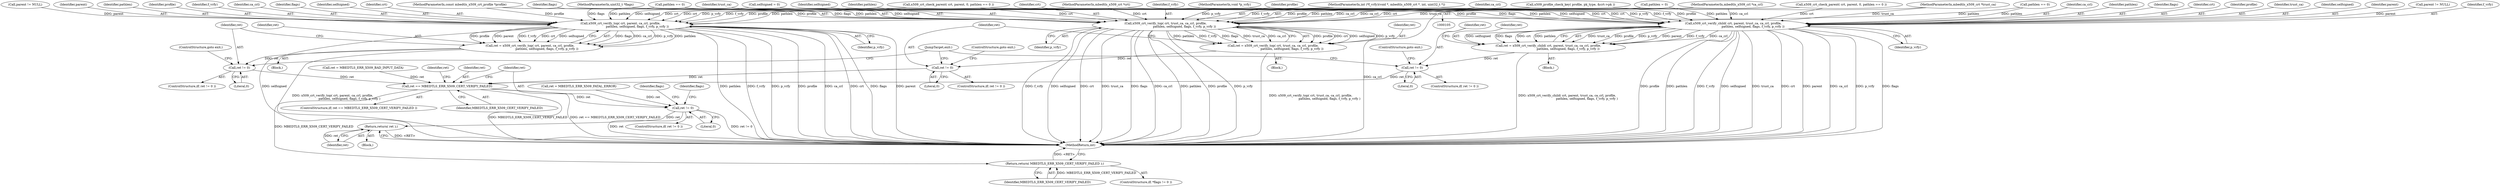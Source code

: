 digraph "0_mbedtls_31458a18788b0cf0b722acda9bb2f2fe13a3fb32_0@pointer" {
"1000108" [label="(MethodParameterIn,mbedtls_x509_crl *ca_crl)"];
"1000382" [label="(Call,x509_crt_verify_top( crt, parent, ca_crl, profile,\n                                   pathlen, selfsigned, flags, f_vrfy, p_vrfy ))"];
"1000380" [label="(Call,ret = x509_crt_verify_top( crt, parent, ca_crl, profile,\n                                   pathlen, selfsigned, flags, f_vrfy, p_vrfy ))"];
"1000393" [label="(Call,ret != 0)"];
"1000468" [label="(Call,ret == MBEDTLS_ERR_X509_CERT_VERIFY_FAILED)"];
"1000475" [label="(Call,ret != 0)"];
"1000486" [label="(Return,return( ret );)"];
"1000493" [label="(Return,return( MBEDTLS_ERR_X509_CERT_VERIFY_FAILED );)"];
"1000431" [label="(Call,x509_crt_verify_child( crt, parent, trust_ca, ca_crl, profile,\n                                         pathlen, selfsigned, flags, f_vrfy, p_vrfy ))"];
"1000429" [label="(Call,ret = x509_crt_verify_child( crt, parent, trust_ca, ca_crl, profile,\n                                         pathlen, selfsigned, flags, f_vrfy, p_vrfy ))"];
"1000443" [label="(Call,ret != 0)"];
"1000451" [label="(Call,x509_crt_verify_top( crt, trust_ca, ca_crl, profile,\n                                       pathlen, selfsigned, flags, f_vrfy, p_vrfy ))"];
"1000449" [label="(Call,ret = x509_crt_verify_top( crt, trust_ca, ca_crl, profile,\n                                       pathlen, selfsigned, flags, f_vrfy, p_vrfy ))"];
"1000462" [label="(Call,ret != 0)"];
"1000113" [label="(MethodParameterIn,void *p_vrfy)"];
"1000112" [label="(MethodParameterIn,int (*f_vrfy)(void *, mbedtls_x509_crt *, int, uint32_t *))"];
"1000474" [label="(ControlStructure,if( ret != 0 ))"];
"1000419" [label="(Call,pathlen == 0)"];
"1000466" [label="(JumpTarget,exit:)"];
"1000458" [label="(Identifier,flags)"];
"1000477" [label="(Literal,0)"];
"1000468" [label="(Call,ret == MBEDTLS_ERR_X509_CERT_VERIFY_FAILED)"];
"1000111" [label="(MethodParameterIn,uint32_t *flags)"];
"1000446" [label="(ControlStructure,goto exit;)"];
"1000453" [label="(Identifier,trust_ca)"];
"1000481" [label="(Identifier,flags)"];
"1000457" [label="(Identifier,selfsigned)"];
"1000450" [label="(Identifier,ret)"];
"1000382" [label="(Call,x509_crt_verify_top( crt, parent, ca_crl, profile,\n                                   pathlen, selfsigned, flags, f_vrfy, p_vrfy ))"];
"1000432" [label="(Identifier,crt)"];
"1000381" [label="(Identifier,ret)"];
"1000491" [label="(Identifier,flags)"];
"1000475" [label="(Call,ret != 0)"];
"1000476" [label="(Identifier,ret)"];
"1000108" [label="(MethodParameterIn,mbedtls_x509_crl *ca_crl)"];
"1000436" [label="(Identifier,profile)"];
"1000463" [label="(Identifier,ret)"];
"1000434" [label="(Identifier,trust_ca)"];
"1000497" [label="(MethodReturn,int)"];
"1000462" [label="(Call,ret != 0)"];
"1000415" [label="(Call,x509_crt_check_parent( crt, parent, 0, pathlen == 0 ))"];
"1000396" [label="(ControlStructure,goto exit;)"];
"1000442" [label="(ControlStructure,if( ret != 0 ))"];
"1000451" [label="(Call,x509_crt_verify_top( crt, trust_ca, ca_crl, profile,\n                                       pathlen, selfsigned, flags, f_vrfy, p_vrfy ))"];
"1000460" [label="(Identifier,p_vrfy)"];
"1000438" [label="(Identifier,selfsigned)"];
"1000393" [label="(Call,ret != 0)"];
"1000392" [label="(ControlStructure,if( ret != 0 ))"];
"1000107" [label="(MethodParameterIn,mbedtls_x509_crt *trust_ca)"];
"1000106" [label="(MethodParameterIn,mbedtls_x509_crt *crt)"];
"1000467" [label="(ControlStructure,if( ret == MBEDTLS_ERR_X509_CERT_VERIFY_FAILED ))"];
"1000388" [label="(Identifier,selfsigned)"];
"1000433" [label="(Identifier,parent)"];
"1000383" [label="(Identifier,crt)"];
"1000429" [label="(Call,ret = x509_crt_verify_child( crt, parent, trust_ca, ca_crl, profile,\n                                         pathlen, selfsigned, flags, f_vrfy, p_vrfy ))"];
"1000494" [label="(Identifier,MBEDTLS_ERR_X509_CERT_VERIFY_FAILED)"];
"1000452" [label="(Identifier,crt)"];
"1000376" [label="(Call,parent != NULL)"];
"1000471" [label="(Call,ret = MBEDTLS_ERR_X509_FATAL_ERROR)"];
"1000380" [label="(Call,ret = x509_crt_verify_top( crt, parent, ca_crl, profile,\n                                   pathlen, selfsigned, flags, f_vrfy, p_vrfy ))"];
"1000459" [label="(Identifier,f_vrfy)"];
"1000469" [label="(Identifier,ret)"];
"1000488" [label="(ControlStructure,if( *flags != 0 ))"];
"1000384" [label="(Identifier,parent)"];
"1000455" [label="(Identifier,profile)"];
"1000448" [label="(Block,)"];
"1000461" [label="(ControlStructure,if( ret != 0 ))"];
"1000387" [label="(Identifier,pathlen)"];
"1000465" [label="(ControlStructure,goto exit;)"];
"1000449" [label="(Call,ret = x509_crt_verify_top( crt, trust_ca, ca_crl, profile,\n                                       pathlen, selfsigned, flags, f_vrfy, p_vrfy ))"];
"1000486" [label="(Return,return( ret );)"];
"1000464" [label="(Literal,0)"];
"1000122" [label="(Call,selfsigned = 0)"];
"1000470" [label="(Identifier,MBEDTLS_ERR_X509_CERT_VERIFY_FAILED)"];
"1000425" [label="(Call,parent != NULL)"];
"1000118" [label="(Call,pathlen = 0)"];
"1000454" [label="(Identifier,ca_crl)"];
"1000370" [label="(Call,pathlen == 0)"];
"1000441" [label="(Identifier,p_vrfy)"];
"1000386" [label="(Identifier,profile)"];
"1000379" [label="(Block,)"];
"1000444" [label="(Identifier,ret)"];
"1000390" [label="(Identifier,f_vrfy)"];
"1000440" [label="(Identifier,f_vrfy)"];
"1000445" [label="(Literal,0)"];
"1000487" [label="(Identifier,ret)"];
"1000339" [label="(Call,x509_profile_check_key( profile, pk_type, &crt->pk ))"];
"1000395" [label="(Literal,0)"];
"1000394" [label="(Identifier,ret)"];
"1000478" [label="(Block,)"];
"1000435" [label="(Identifier,ca_crl)"];
"1000385" [label="(Identifier,ca_crl)"];
"1000391" [label="(Identifier,p_vrfy)"];
"1000109" [label="(MethodParameterIn,const mbedtls_x509_crt_profile *profile)"];
"1000493" [label="(Return,return( MBEDTLS_ERR_X509_CERT_VERIFY_FAILED );)"];
"1000437" [label="(Identifier,pathlen)"];
"1000141" [label="(Call,ret = MBEDTLS_ERR_X509_BAD_INPUT_DATA)"];
"1000443" [label="(Call,ret != 0)"];
"1000456" [label="(Identifier,pathlen)"];
"1000431" [label="(Call,x509_crt_verify_child( crt, parent, trust_ca, ca_crl, profile,\n                                         pathlen, selfsigned, flags, f_vrfy, p_vrfy ))"];
"1000389" [label="(Identifier,flags)"];
"1000472" [label="(Identifier,ret)"];
"1000366" [label="(Call,x509_crt_check_parent( crt, parent, 0, pathlen == 0 ))"];
"1000428" [label="(Block,)"];
"1000430" [label="(Identifier,ret)"];
"1000439" [label="(Identifier,flags)"];
"1000108" -> "1000105"  [label="AST: "];
"1000108" -> "1000497"  [label="DDG: ca_crl"];
"1000108" -> "1000382"  [label="DDG: ca_crl"];
"1000108" -> "1000431"  [label="DDG: ca_crl"];
"1000108" -> "1000451"  [label="DDG: ca_crl"];
"1000382" -> "1000380"  [label="AST: "];
"1000382" -> "1000391"  [label="CFG: "];
"1000383" -> "1000382"  [label="AST: "];
"1000384" -> "1000382"  [label="AST: "];
"1000385" -> "1000382"  [label="AST: "];
"1000386" -> "1000382"  [label="AST: "];
"1000387" -> "1000382"  [label="AST: "];
"1000388" -> "1000382"  [label="AST: "];
"1000389" -> "1000382"  [label="AST: "];
"1000390" -> "1000382"  [label="AST: "];
"1000391" -> "1000382"  [label="AST: "];
"1000380" -> "1000382"  [label="CFG: "];
"1000382" -> "1000497"  [label="DDG: crt"];
"1000382" -> "1000497"  [label="DDG: flags"];
"1000382" -> "1000497"  [label="DDG: parent"];
"1000382" -> "1000497"  [label="DDG: selfsigned"];
"1000382" -> "1000497"  [label="DDG: pathlen"];
"1000382" -> "1000497"  [label="DDG: f_vrfy"];
"1000382" -> "1000497"  [label="DDG: p_vrfy"];
"1000382" -> "1000497"  [label="DDG: profile"];
"1000382" -> "1000497"  [label="DDG: ca_crl"];
"1000382" -> "1000380"  [label="DDG: flags"];
"1000382" -> "1000380"  [label="DDG: ca_crl"];
"1000382" -> "1000380"  [label="DDG: p_vrfy"];
"1000382" -> "1000380"  [label="DDG: pathlen"];
"1000382" -> "1000380"  [label="DDG: profile"];
"1000382" -> "1000380"  [label="DDG: parent"];
"1000382" -> "1000380"  [label="DDG: f_vrfy"];
"1000382" -> "1000380"  [label="DDG: crt"];
"1000382" -> "1000380"  [label="DDG: selfsigned"];
"1000366" -> "1000382"  [label="DDG: crt"];
"1000106" -> "1000382"  [label="DDG: crt"];
"1000376" -> "1000382"  [label="DDG: parent"];
"1000339" -> "1000382"  [label="DDG: profile"];
"1000109" -> "1000382"  [label="DDG: profile"];
"1000118" -> "1000382"  [label="DDG: pathlen"];
"1000370" -> "1000382"  [label="DDG: pathlen"];
"1000122" -> "1000382"  [label="DDG: selfsigned"];
"1000111" -> "1000382"  [label="DDG: flags"];
"1000112" -> "1000382"  [label="DDG: f_vrfy"];
"1000113" -> "1000382"  [label="DDG: p_vrfy"];
"1000380" -> "1000379"  [label="AST: "];
"1000381" -> "1000380"  [label="AST: "];
"1000394" -> "1000380"  [label="CFG: "];
"1000380" -> "1000497"  [label="DDG: x509_crt_verify_top( crt, parent, ca_crl, profile,\n                                   pathlen, selfsigned, flags, f_vrfy, p_vrfy )"];
"1000380" -> "1000393"  [label="DDG: ret"];
"1000393" -> "1000392"  [label="AST: "];
"1000393" -> "1000395"  [label="CFG: "];
"1000394" -> "1000393"  [label="AST: "];
"1000395" -> "1000393"  [label="AST: "];
"1000396" -> "1000393"  [label="CFG: "];
"1000466" -> "1000393"  [label="CFG: "];
"1000393" -> "1000468"  [label="DDG: ret"];
"1000468" -> "1000467"  [label="AST: "];
"1000468" -> "1000470"  [label="CFG: "];
"1000469" -> "1000468"  [label="AST: "];
"1000470" -> "1000468"  [label="AST: "];
"1000472" -> "1000468"  [label="CFG: "];
"1000476" -> "1000468"  [label="CFG: "];
"1000468" -> "1000497"  [label="DDG: ret == MBEDTLS_ERR_X509_CERT_VERIFY_FAILED"];
"1000468" -> "1000497"  [label="DDG: MBEDTLS_ERR_X509_CERT_VERIFY_FAILED"];
"1000141" -> "1000468"  [label="DDG: ret"];
"1000462" -> "1000468"  [label="DDG: ret"];
"1000443" -> "1000468"  [label="DDG: ret"];
"1000468" -> "1000475"  [label="DDG: ret"];
"1000468" -> "1000493"  [label="DDG: MBEDTLS_ERR_X509_CERT_VERIFY_FAILED"];
"1000475" -> "1000474"  [label="AST: "];
"1000475" -> "1000477"  [label="CFG: "];
"1000476" -> "1000475"  [label="AST: "];
"1000477" -> "1000475"  [label="AST: "];
"1000481" -> "1000475"  [label="CFG: "];
"1000491" -> "1000475"  [label="CFG: "];
"1000475" -> "1000497"  [label="DDG: ret"];
"1000475" -> "1000497"  [label="DDG: ret != 0"];
"1000471" -> "1000475"  [label="DDG: ret"];
"1000475" -> "1000486"  [label="DDG: ret"];
"1000486" -> "1000478"  [label="AST: "];
"1000486" -> "1000487"  [label="CFG: "];
"1000487" -> "1000486"  [label="AST: "];
"1000497" -> "1000486"  [label="CFG: "];
"1000486" -> "1000497"  [label="DDG: <RET>"];
"1000487" -> "1000486"  [label="DDG: ret"];
"1000493" -> "1000488"  [label="AST: "];
"1000493" -> "1000494"  [label="CFG: "];
"1000494" -> "1000493"  [label="AST: "];
"1000497" -> "1000493"  [label="CFG: "];
"1000493" -> "1000497"  [label="DDG: <RET>"];
"1000494" -> "1000493"  [label="DDG: MBEDTLS_ERR_X509_CERT_VERIFY_FAILED"];
"1000431" -> "1000429"  [label="AST: "];
"1000431" -> "1000441"  [label="CFG: "];
"1000432" -> "1000431"  [label="AST: "];
"1000433" -> "1000431"  [label="AST: "];
"1000434" -> "1000431"  [label="AST: "];
"1000435" -> "1000431"  [label="AST: "];
"1000436" -> "1000431"  [label="AST: "];
"1000437" -> "1000431"  [label="AST: "];
"1000438" -> "1000431"  [label="AST: "];
"1000439" -> "1000431"  [label="AST: "];
"1000440" -> "1000431"  [label="AST: "];
"1000441" -> "1000431"  [label="AST: "];
"1000429" -> "1000431"  [label="CFG: "];
"1000431" -> "1000497"  [label="DDG: profile"];
"1000431" -> "1000497"  [label="DDG: pathlen"];
"1000431" -> "1000497"  [label="DDG: f_vrfy"];
"1000431" -> "1000497"  [label="DDG: selfsigned"];
"1000431" -> "1000497"  [label="DDG: trust_ca"];
"1000431" -> "1000497"  [label="DDG: crt"];
"1000431" -> "1000497"  [label="DDG: parent"];
"1000431" -> "1000497"  [label="DDG: ca_crl"];
"1000431" -> "1000497"  [label="DDG: p_vrfy"];
"1000431" -> "1000497"  [label="DDG: flags"];
"1000431" -> "1000429"  [label="DDG: trust_ca"];
"1000431" -> "1000429"  [label="DDG: profile"];
"1000431" -> "1000429"  [label="DDG: p_vrfy"];
"1000431" -> "1000429"  [label="DDG: parent"];
"1000431" -> "1000429"  [label="DDG: f_vrfy"];
"1000431" -> "1000429"  [label="DDG: ca_crl"];
"1000431" -> "1000429"  [label="DDG: selfsigned"];
"1000431" -> "1000429"  [label="DDG: flags"];
"1000431" -> "1000429"  [label="DDG: crt"];
"1000431" -> "1000429"  [label="DDG: pathlen"];
"1000366" -> "1000431"  [label="DDG: crt"];
"1000415" -> "1000431"  [label="DDG: crt"];
"1000106" -> "1000431"  [label="DDG: crt"];
"1000425" -> "1000431"  [label="DDG: parent"];
"1000107" -> "1000431"  [label="DDG: trust_ca"];
"1000339" -> "1000431"  [label="DDG: profile"];
"1000109" -> "1000431"  [label="DDG: profile"];
"1000419" -> "1000431"  [label="DDG: pathlen"];
"1000118" -> "1000431"  [label="DDG: pathlen"];
"1000370" -> "1000431"  [label="DDG: pathlen"];
"1000122" -> "1000431"  [label="DDG: selfsigned"];
"1000111" -> "1000431"  [label="DDG: flags"];
"1000112" -> "1000431"  [label="DDG: f_vrfy"];
"1000113" -> "1000431"  [label="DDG: p_vrfy"];
"1000429" -> "1000428"  [label="AST: "];
"1000430" -> "1000429"  [label="AST: "];
"1000444" -> "1000429"  [label="CFG: "];
"1000429" -> "1000497"  [label="DDG: x509_crt_verify_child( crt, parent, trust_ca, ca_crl, profile,\n                                         pathlen, selfsigned, flags, f_vrfy, p_vrfy )"];
"1000429" -> "1000443"  [label="DDG: ret"];
"1000443" -> "1000442"  [label="AST: "];
"1000443" -> "1000445"  [label="CFG: "];
"1000444" -> "1000443"  [label="AST: "];
"1000445" -> "1000443"  [label="AST: "];
"1000446" -> "1000443"  [label="CFG: "];
"1000466" -> "1000443"  [label="CFG: "];
"1000451" -> "1000449"  [label="AST: "];
"1000451" -> "1000460"  [label="CFG: "];
"1000452" -> "1000451"  [label="AST: "];
"1000453" -> "1000451"  [label="AST: "];
"1000454" -> "1000451"  [label="AST: "];
"1000455" -> "1000451"  [label="AST: "];
"1000456" -> "1000451"  [label="AST: "];
"1000457" -> "1000451"  [label="AST: "];
"1000458" -> "1000451"  [label="AST: "];
"1000459" -> "1000451"  [label="AST: "];
"1000460" -> "1000451"  [label="AST: "];
"1000449" -> "1000451"  [label="CFG: "];
"1000451" -> "1000497"  [label="DDG: profile"];
"1000451" -> "1000497"  [label="DDG: p_vrfy"];
"1000451" -> "1000497"  [label="DDG: f_vrfy"];
"1000451" -> "1000497"  [label="DDG: selfsigned"];
"1000451" -> "1000497"  [label="DDG: crt"];
"1000451" -> "1000497"  [label="DDG: trust_ca"];
"1000451" -> "1000497"  [label="DDG: flags"];
"1000451" -> "1000497"  [label="DDG: ca_crl"];
"1000451" -> "1000497"  [label="DDG: pathlen"];
"1000451" -> "1000449"  [label="DDG: profile"];
"1000451" -> "1000449"  [label="DDG: crt"];
"1000451" -> "1000449"  [label="DDG: selfsigned"];
"1000451" -> "1000449"  [label="DDG: p_vrfy"];
"1000451" -> "1000449"  [label="DDG: pathlen"];
"1000451" -> "1000449"  [label="DDG: f_vrfy"];
"1000451" -> "1000449"  [label="DDG: flags"];
"1000451" -> "1000449"  [label="DDG: trust_ca"];
"1000451" -> "1000449"  [label="DDG: ca_crl"];
"1000366" -> "1000451"  [label="DDG: crt"];
"1000415" -> "1000451"  [label="DDG: crt"];
"1000106" -> "1000451"  [label="DDG: crt"];
"1000107" -> "1000451"  [label="DDG: trust_ca"];
"1000339" -> "1000451"  [label="DDG: profile"];
"1000109" -> "1000451"  [label="DDG: profile"];
"1000419" -> "1000451"  [label="DDG: pathlen"];
"1000118" -> "1000451"  [label="DDG: pathlen"];
"1000370" -> "1000451"  [label="DDG: pathlen"];
"1000122" -> "1000451"  [label="DDG: selfsigned"];
"1000111" -> "1000451"  [label="DDG: flags"];
"1000112" -> "1000451"  [label="DDG: f_vrfy"];
"1000113" -> "1000451"  [label="DDG: p_vrfy"];
"1000449" -> "1000448"  [label="AST: "];
"1000450" -> "1000449"  [label="AST: "];
"1000463" -> "1000449"  [label="CFG: "];
"1000449" -> "1000497"  [label="DDG: x509_crt_verify_top( crt, trust_ca, ca_crl, profile,\n                                       pathlen, selfsigned, flags, f_vrfy, p_vrfy )"];
"1000449" -> "1000462"  [label="DDG: ret"];
"1000462" -> "1000461"  [label="AST: "];
"1000462" -> "1000464"  [label="CFG: "];
"1000463" -> "1000462"  [label="AST: "];
"1000464" -> "1000462"  [label="AST: "];
"1000465" -> "1000462"  [label="CFG: "];
"1000466" -> "1000462"  [label="CFG: "];
}
